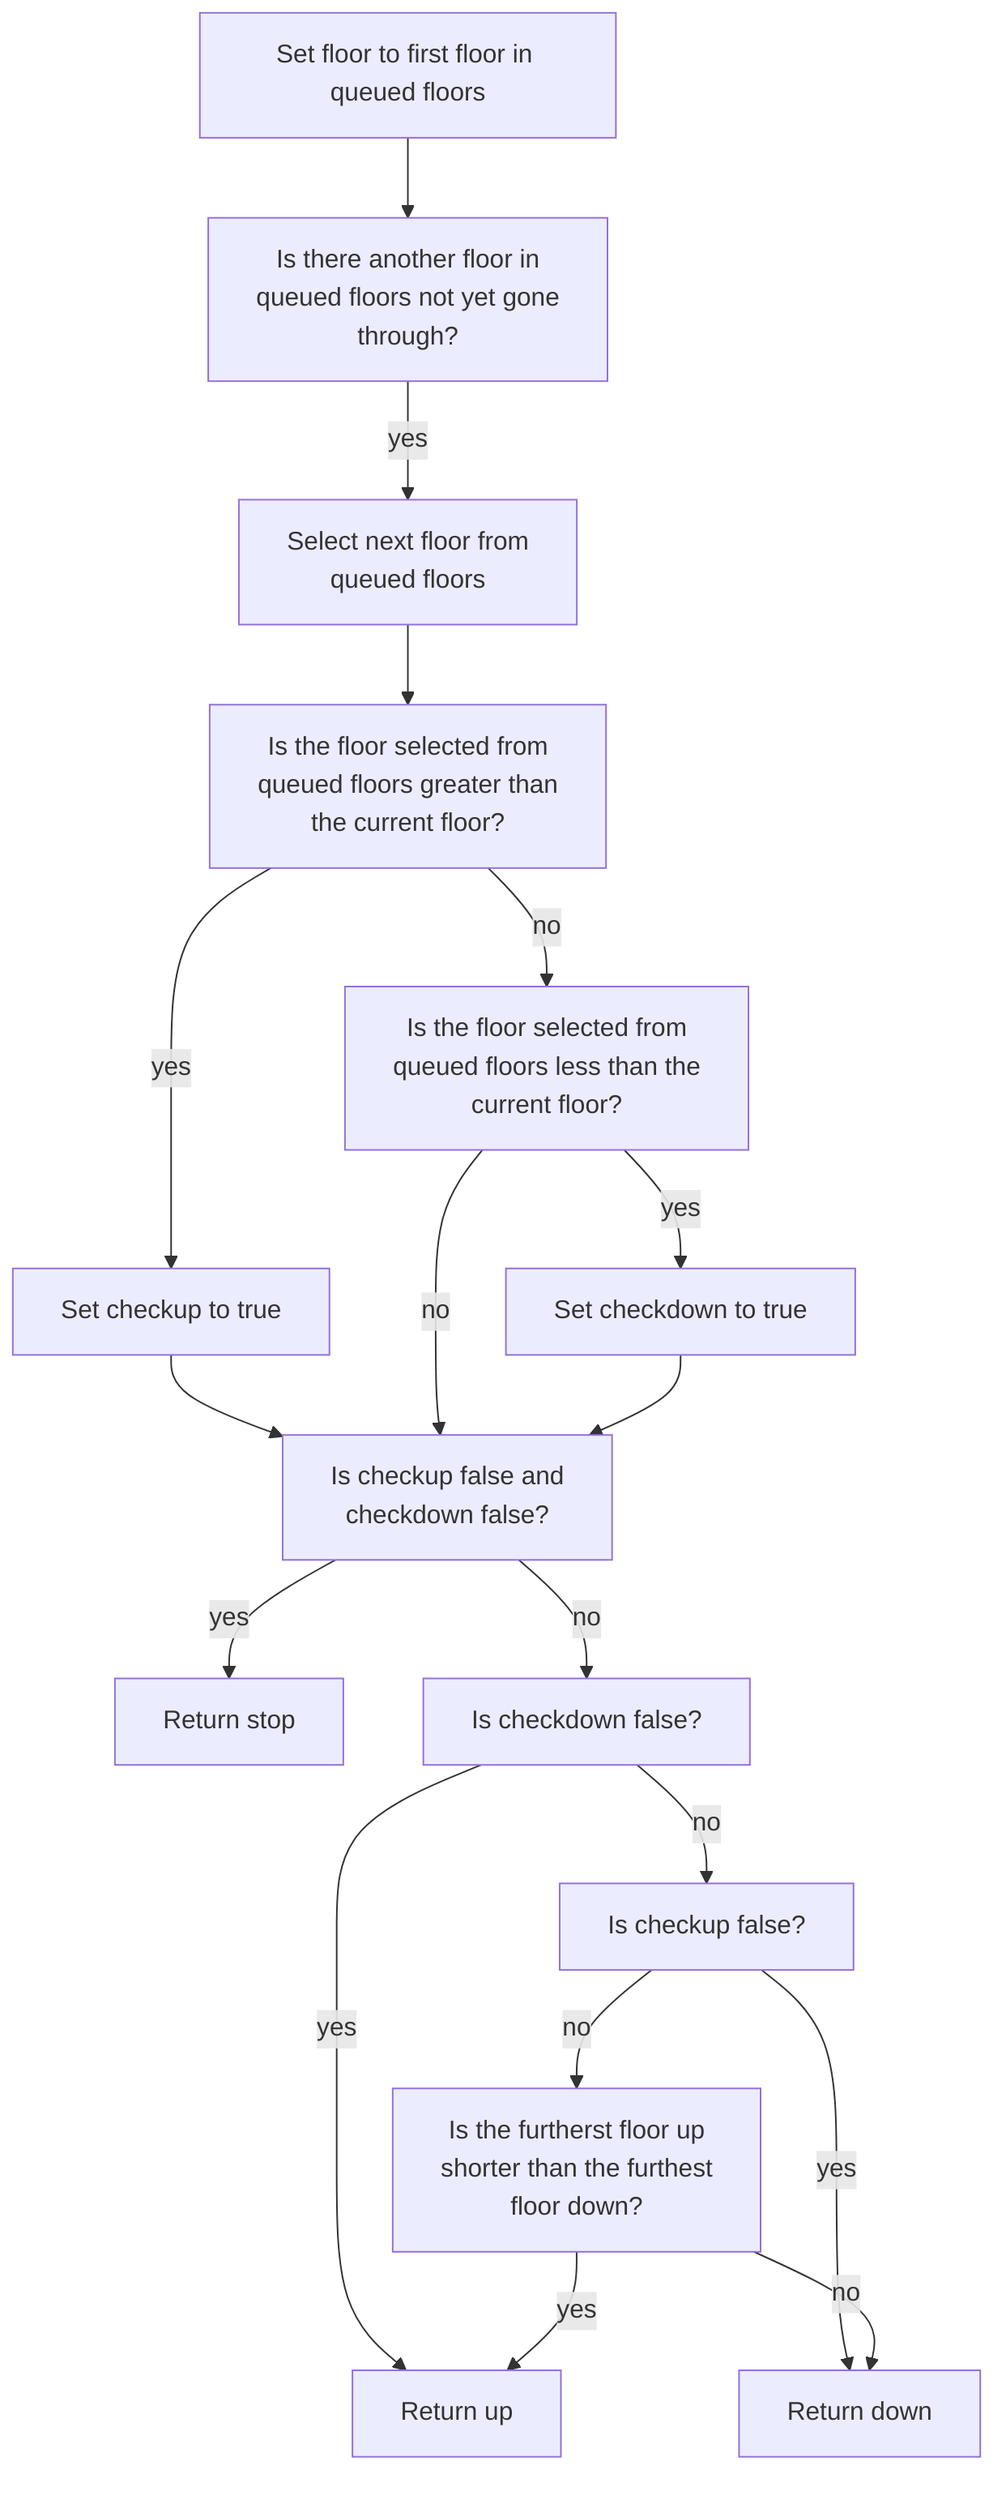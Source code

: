 flowchart TD
    A["Set floor to first floor in queued floors"]
    B["Is there another floor in<br> queued floors not yet gone<br> through?"]
    L["Select next floor from<br> queued floors"]
    C["Is the floor selected from<br> queued floors greater than<br> the current floor?"]
    D["Set checkup to true"]
    E["Is the floor selected from<br> queued floors less than the<br> current floor?"]
    F["Set checkdown to true"]
    G["Is checkup false and<br> checkdown false?"]
    H["Return stop"]
    I["Is checkdown false?"]
    J["Return down"]
    K["Return up"]
    M["Is checkup false?"]
    N["Is the furtherst floor up<br> shorter than the furthest<br> floor down?"]
    A --> B
    B -->|yes| L
    L --> C
    C -->|yes| D
    C -->|no| E
    E -->|yes| F
    D --> G
    E -->|no| G
    F --> G
    G -->|yes| H
    G -->|no| I
    I -->|yes| K
    I -->|no| M
    M -->|yes| J
    M -->|no| N
    N -->|yes| K
    N -->|no| J